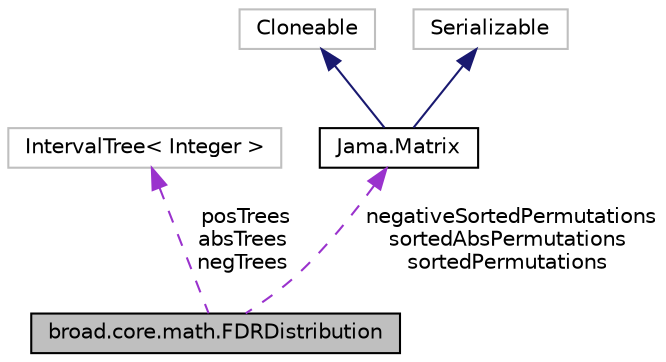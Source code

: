 digraph "broad.core.math.FDRDistribution"
{
  edge [fontname="Helvetica",fontsize="10",labelfontname="Helvetica",labelfontsize="10"];
  node [fontname="Helvetica",fontsize="10",shape=record];
  Node1 [label="broad.core.math.FDRDistribution",height=0.2,width=0.4,color="black", fillcolor="grey75", style="filled" fontcolor="black"];
  Node2 -> Node1 [dir="back",color="darkorchid3",fontsize="10",style="dashed",label=" posTrees\nabsTrees\nnegTrees" ];
  Node2 [label="IntervalTree\< Integer \>",height=0.2,width=0.4,color="grey75", fillcolor="white", style="filled"];
  Node3 -> Node1 [dir="back",color="darkorchid3",fontsize="10",style="dashed",label=" negativeSortedPermutations\nsortedAbsPermutations\nsortedPermutations" ];
  Node3 [label="Jama.Matrix",height=0.2,width=0.4,color="black", fillcolor="white", style="filled",URL="$class_jama_1_1_matrix.html"];
  Node4 -> Node3 [dir="back",color="midnightblue",fontsize="10",style="solid"];
  Node4 [label="Cloneable",height=0.2,width=0.4,color="grey75", fillcolor="white", style="filled"];
  Node5 -> Node3 [dir="back",color="midnightblue",fontsize="10",style="solid"];
  Node5 [label="Serializable",height=0.2,width=0.4,color="grey75", fillcolor="white", style="filled"];
}
